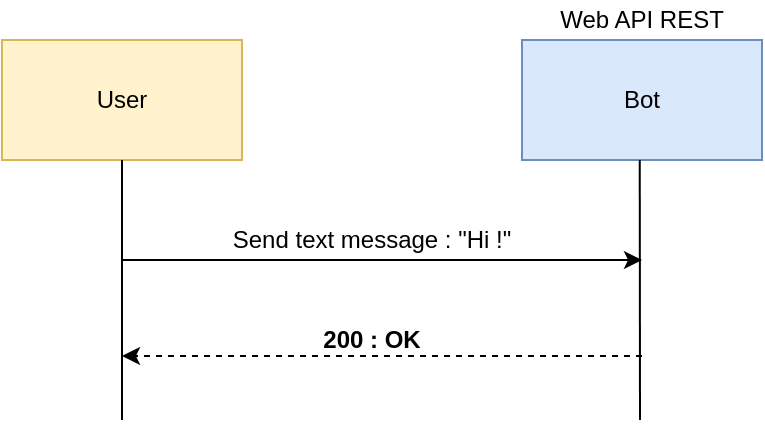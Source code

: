 <mxfile version="12.2.3" type="device" pages="1"><diagram id="oNLnnyH57EbYwfvQaSg_" name="Page-1"><mxGraphModel dx="1024" dy="541" grid="1" gridSize="10" guides="1" tooltips="1" connect="1" arrows="1" fold="1" page="1" pageScale="1" pageWidth="827" pageHeight="1169" math="0" shadow="0"><root><mxCell id="0"/><mxCell id="1" parent="0"/><mxCell id="AM_Dy8tU7mWMybEsAr7j-1" value="Bot" style="rounded=0;whiteSpace=wrap;html=1;fillColor=#dae8fc;strokeColor=#6c8ebf;" vertex="1" parent="1"><mxGeometry x="280" y="80" width="120" height="60" as="geometry"/></mxCell><mxCell id="AM_Dy8tU7mWMybEsAr7j-2" value="User" style="rounded=0;whiteSpace=wrap;html=1;fillColor=#fff2cc;strokeColor=#d6b656;" vertex="1" parent="1"><mxGeometry x="20" y="80" width="120" height="60" as="geometry"/></mxCell><mxCell id="AM_Dy8tU7mWMybEsAr7j-3" value="" style="endArrow=none;html=1;" edge="1" parent="1" target="AM_Dy8tU7mWMybEsAr7j-2"><mxGeometry width="50" height="50" relative="1" as="geometry"><mxPoint x="80" y="270" as="sourcePoint"/><mxPoint x="150" y="270" as="targetPoint"/></mxGeometry></mxCell><mxCell id="AM_Dy8tU7mWMybEsAr7j-4" value="" style="endArrow=none;html=1;" edge="1" parent="1"><mxGeometry width="50" height="50" relative="1" as="geometry"><mxPoint x="339" y="270" as="sourcePoint"/><mxPoint x="338.875" y="140" as="targetPoint"/></mxGeometry></mxCell><mxCell id="AM_Dy8tU7mWMybEsAr7j-5" value="" style="endArrow=classic;html=1;" edge="1" parent="1"><mxGeometry width="50" height="50" relative="1" as="geometry"><mxPoint x="80" y="190" as="sourcePoint"/><mxPoint x="340" y="190" as="targetPoint"/></mxGeometry></mxCell><mxCell id="AM_Dy8tU7mWMybEsAr7j-6" value="" style="endArrow=classic;html=1;dashed=1;" edge="1" parent="1"><mxGeometry width="50" height="50" relative="1" as="geometry"><mxPoint x="340" y="238" as="sourcePoint"/><mxPoint x="80" y="238" as="targetPoint"/></mxGeometry></mxCell><mxCell id="AM_Dy8tU7mWMybEsAr7j-7" value="Send text message : &quot;Hi !&quot;" style="text;html=1;strokeColor=none;fillColor=none;align=center;verticalAlign=middle;whiteSpace=wrap;rounded=0;" vertex="1" parent="1"><mxGeometry x="130" y="170" width="150" height="20" as="geometry"/></mxCell><mxCell id="AM_Dy8tU7mWMybEsAr7j-8" value="&lt;b&gt;200 : OK&lt;/b&gt;" style="text;html=1;strokeColor=none;fillColor=none;align=center;verticalAlign=middle;whiteSpace=wrap;rounded=0;" vertex="1" parent="1"><mxGeometry x="170" y="220" width="70" height="20" as="geometry"/></mxCell><mxCell id="AM_Dy8tU7mWMybEsAr7j-9" value="Web API REST" style="text;html=1;strokeColor=none;fillColor=none;align=center;verticalAlign=middle;whiteSpace=wrap;rounded=0;" vertex="1" parent="1"><mxGeometry x="295" y="60" width="90" height="20" as="geometry"/></mxCell></root></mxGraphModel></diagram></mxfile>